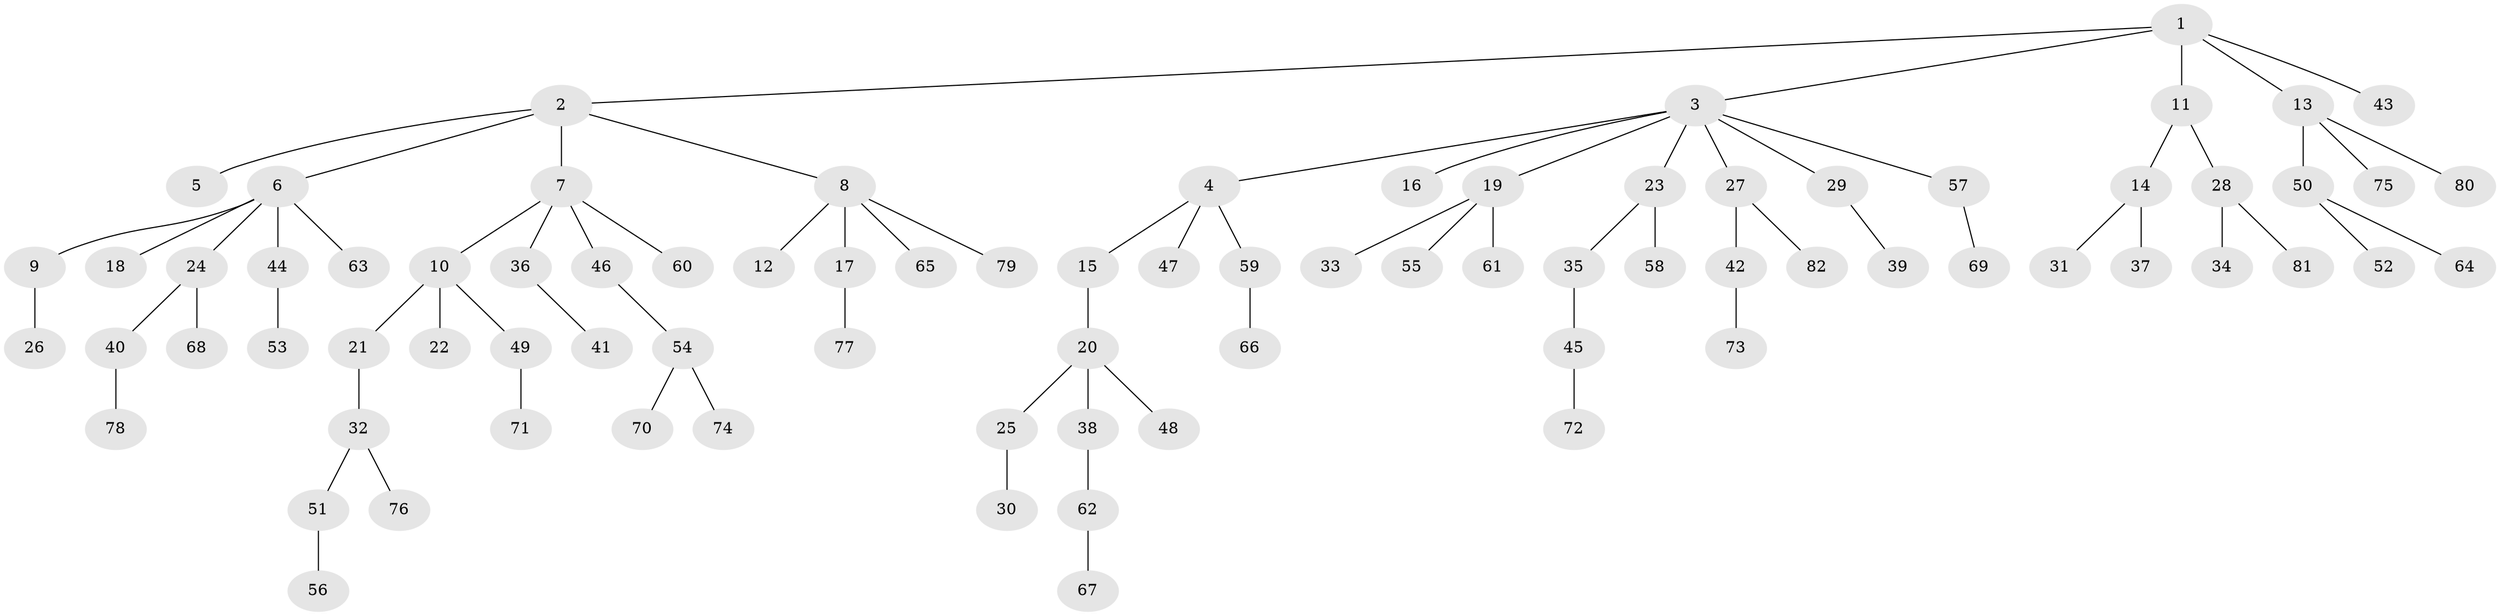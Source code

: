 // Generated by graph-tools (version 1.1) at 2025/26/03/09/25 03:26:31]
// undirected, 82 vertices, 81 edges
graph export_dot {
graph [start="1"]
  node [color=gray90,style=filled];
  1;
  2;
  3;
  4;
  5;
  6;
  7;
  8;
  9;
  10;
  11;
  12;
  13;
  14;
  15;
  16;
  17;
  18;
  19;
  20;
  21;
  22;
  23;
  24;
  25;
  26;
  27;
  28;
  29;
  30;
  31;
  32;
  33;
  34;
  35;
  36;
  37;
  38;
  39;
  40;
  41;
  42;
  43;
  44;
  45;
  46;
  47;
  48;
  49;
  50;
  51;
  52;
  53;
  54;
  55;
  56;
  57;
  58;
  59;
  60;
  61;
  62;
  63;
  64;
  65;
  66;
  67;
  68;
  69;
  70;
  71;
  72;
  73;
  74;
  75;
  76;
  77;
  78;
  79;
  80;
  81;
  82;
  1 -- 2;
  1 -- 3;
  1 -- 11;
  1 -- 13;
  1 -- 43;
  2 -- 5;
  2 -- 6;
  2 -- 7;
  2 -- 8;
  3 -- 4;
  3 -- 16;
  3 -- 19;
  3 -- 23;
  3 -- 27;
  3 -- 29;
  3 -- 57;
  4 -- 15;
  4 -- 47;
  4 -- 59;
  6 -- 9;
  6 -- 18;
  6 -- 24;
  6 -- 44;
  6 -- 63;
  7 -- 10;
  7 -- 36;
  7 -- 46;
  7 -- 60;
  8 -- 12;
  8 -- 17;
  8 -- 65;
  8 -- 79;
  9 -- 26;
  10 -- 21;
  10 -- 22;
  10 -- 49;
  11 -- 14;
  11 -- 28;
  13 -- 50;
  13 -- 75;
  13 -- 80;
  14 -- 31;
  14 -- 37;
  15 -- 20;
  17 -- 77;
  19 -- 33;
  19 -- 55;
  19 -- 61;
  20 -- 25;
  20 -- 38;
  20 -- 48;
  21 -- 32;
  23 -- 35;
  23 -- 58;
  24 -- 40;
  24 -- 68;
  25 -- 30;
  27 -- 42;
  27 -- 82;
  28 -- 34;
  28 -- 81;
  29 -- 39;
  32 -- 51;
  32 -- 76;
  35 -- 45;
  36 -- 41;
  38 -- 62;
  40 -- 78;
  42 -- 73;
  44 -- 53;
  45 -- 72;
  46 -- 54;
  49 -- 71;
  50 -- 52;
  50 -- 64;
  51 -- 56;
  54 -- 70;
  54 -- 74;
  57 -- 69;
  59 -- 66;
  62 -- 67;
}

